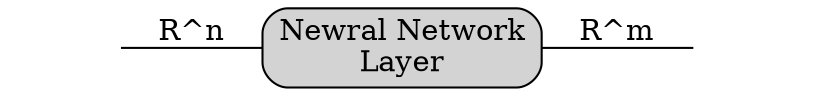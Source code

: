 digraph ex_2 {
    graph [rankdir=LR];
    // node
    start [label="", shape=none];
    end [label="", shape=none];
    NN [label="Newral Network\nLayer", shape="box", style="rounded,filled"];
    // edge
    start -> NN [label="R^n", texlbl="$R^n$", lblstyle="auto", arrowhead=none];
    NN -> end [label="R^m", texlbl="$R^m$", lblstyle="auto", arrowhead=none];
}